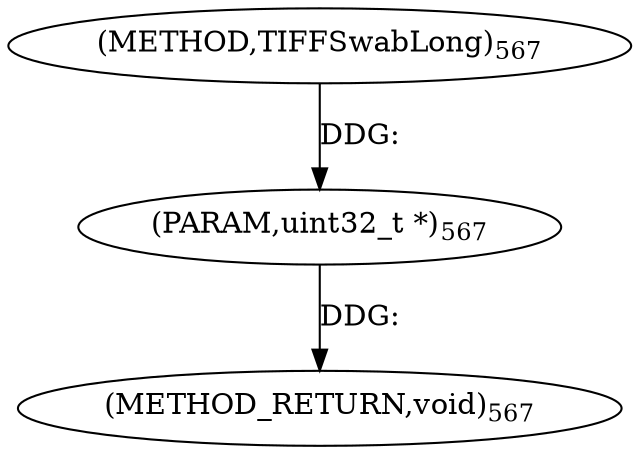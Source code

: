 digraph "TIFFSwabLong" {  
"9209" [label = <(METHOD,TIFFSwabLong)<SUB>567</SUB>> ]
"9211" [label = <(METHOD_RETURN,void)<SUB>567</SUB>> ]
"9210" [label = <(PARAM,uint32_t *)<SUB>567</SUB>> ]
  "9210" -> "9211"  [ label = "DDG: "] 
  "9209" -> "9210"  [ label = "DDG: "] 
}
